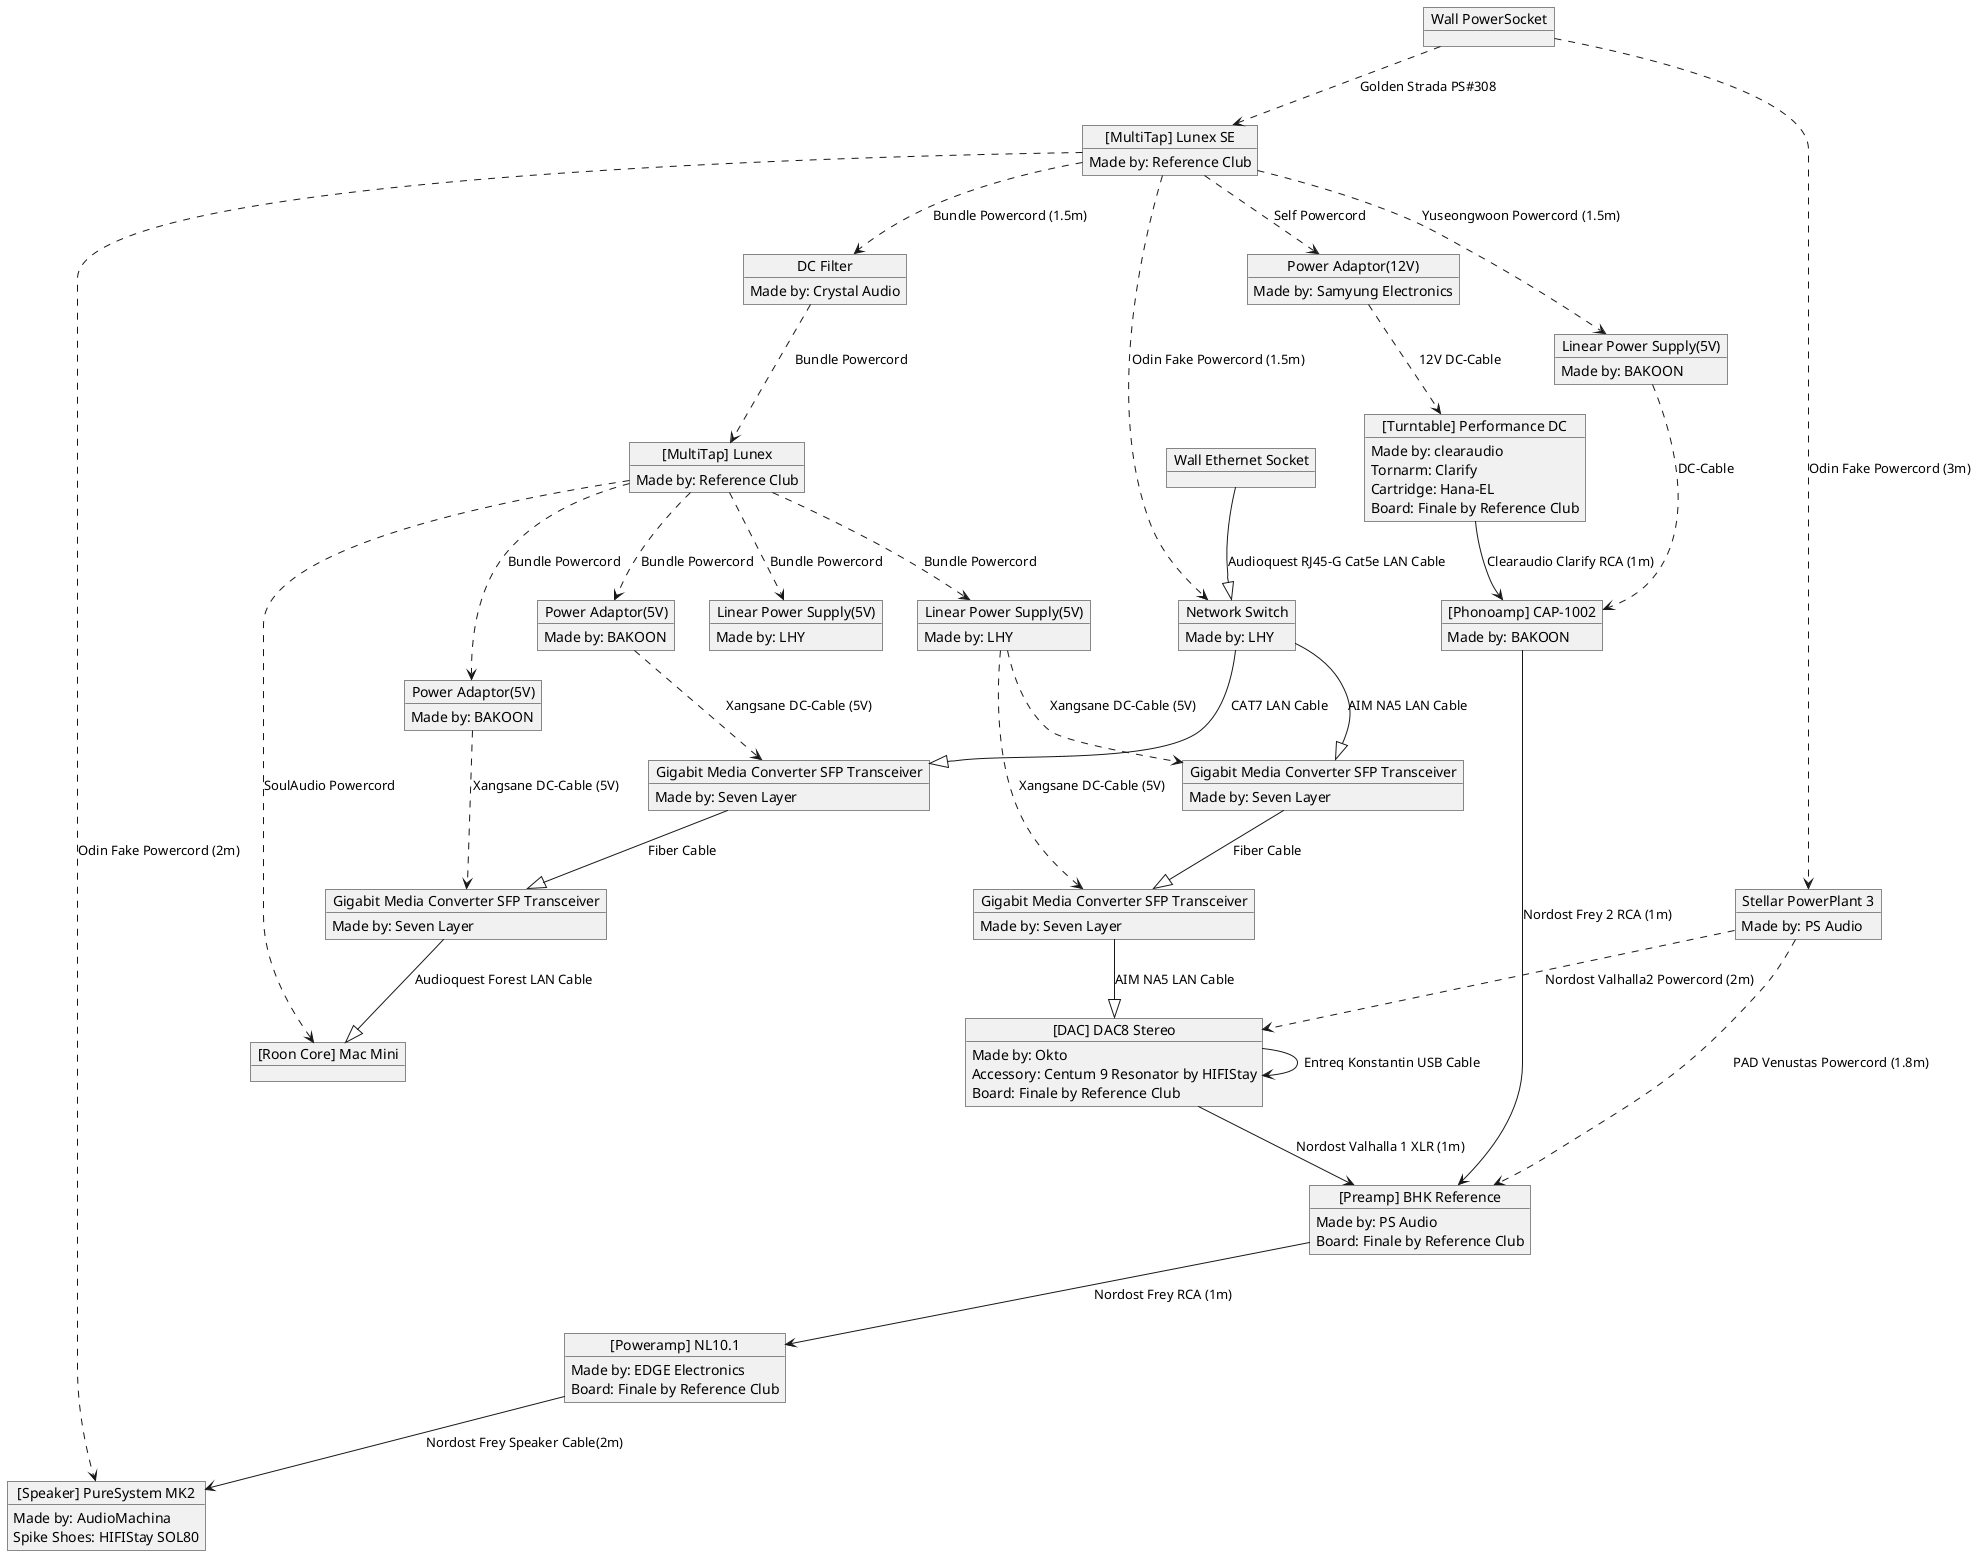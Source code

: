@startuml minsu-hifi-221120v1

object "[DAC] DAC8 Stereo" as dac
dac : Made by: Okto
dac : Accessory: Centum 9 Resonator by HIFIStay
dac : Board: Finale by Reference Club

object "[Turntable] Performance DC" as turntable
turntable : Made by: clearaudio
turntable : Tornarm: Clarify
turntable : Cartridge: Hana-EL
turntable : Board: Finale by Reference Club

object "[Preamp] BHK Reference" as preamp
preamp : Made by: PS Audio
preamp : Board: Finale by Reference Club

object "[Poweramp] NL10.1" as poweramp
poweramp : Made by: EDGE Electronics
poweramp : Board: Finale by Reference Club

object "[Phonoamp] CAP-1002" as phononamp
phononamp : Made by: BAKOON

object "Power Adaptor(5V)" as adaptor1
adaptor1 : Made by: BAKOON

object "Power Adaptor(5V)" as adaptor3
adaptor3 : Made by: BAKOON

object "Power Adaptor(12V)" as adaptor2
adaptor2 : Made by: Samyung Electronics

object "Linear Power Supply(5V)" as linear1
linear1 : Made by: LHY

object "Linear Power Supply(5V)" as linear2
linear2 : Made by: LHY

object "Linear Power Supply(5V)" as linear3
linear3 : Made by: BAKOON

object "[Speaker] PureSystem MK2" as speaker
speaker : Made by: AudioMachina
speaker : Spike Shoes: HIFIStay SOL80

object "[Roon Core] Mac Mini" as macmini

object "[MultiTap] Lunex SE" as multitap1
multitap1 : Made by: Reference Club

object "[MultiTap] Lunex" as multitap2
multitap2 : Made by: Reference Club

object "DC Filter" as dcfilter1
dcfilter1 : Made by: Crystal Audio

object "Stellar PowerPlant 3" as powerregenerator
powerregenerator : Made by: PS Audio

object "Wall PowerSocket" as wallpowersocket
object "Wall Ethernet Socket" as walllansocket

object "Network Switch" as netswitch
netswitch : Made by: LHY

object "Gigabit Media Converter SFP Transceiver" as fiberhub1
fiberhub1 : Made by: Seven Layer

object "Gigabit Media Converter SFP Transceiver" as fiberhub2
fiberhub2 : Made by: Seven Layer

object "Gigabit Media Converter SFP Transceiver" as fiberhub3
fiberhub3 : Made by: Seven Layer

object "Gigabit Media Converter SFP Transceiver" as fiberhub4
fiberhub4 : Made by: Seven Layer

dac --> preamp : Nordost Valhalla 1 XLR (1m)
preamp --> poweramp : Nordost Frey RCA (1m)
poweramp --> speaker : Nordost Frey Speaker Cable(2m)
phononamp --> preamp : Nordost Frey 2 RCA (1m)
turntable --> phononamp: Clearaudio Clarify RCA (1m)

wallpowersocket ..> powerregenerator : Odin Fake Powercord (3m)
powerregenerator ..> dac : Nordost Valhalla2 Powercord (2m)
powerregenerator ..> preamp: PAD Venustas Powercord (1.8m)

wallpowersocket ..> multitap1: Golden Strada PS#308

dcfilter1 ..> multitap2: Bundle Powercord
multitap2 ..> linear1: Bundle Powercord
multitap2 ..> linear2: Bundle Powercord
multitap2 ..> adaptor1: Bundle Powercord
multitap2 ..> adaptor3: Bundle Powercord
adaptor1 ..> fiberhub3: Xangsane DC-Cable (5V)
adaptor3 ..> fiberhub4: Xangsane DC-Cable (5V)
multitap2 ..> macmini: SoulAudio Powercord

multitap1 ..> adaptor2: Self Powercord
adaptor2 ..> turntable: 12V DC-Cable
multitap1 ..> speaker: Odin Fake Powercord (2m)
multitap1 ..> linear3: Yuseongwoon Powercord (1.5m)
linear3 ..> phononamp: DC-Cable
multitap1 ..> netswitch: Odin Fake Powercord (1.5m)
multitap1 ..> dcfilter1: Bundle Powercord (1.5m)
linear2 ..> fiberhub1: Xangsane DC-Cable (5V)
linear2 ..> fiberhub2: Xangsane DC-Cable (5V)

dac --> dac: Entreq Konstantin USB Cable

walllansocket --|> netswitch: Audioquest RJ45-G Cat5e LAN Cable
netswitch --|> fiberhub1: AIM NA5 LAN Cable
fiberhub1 --|> fiberhub2: Fiber Cable
fiberhub2 --|> dac: AIM NA5 LAN Cable
netswitch --|> fiberhub3: CAT7 LAN Cable
fiberhub3 --|> fiberhub4: Fiber Cable
fiberhub4 --|> macmini: Audioquest Forest LAN Cable

@enduml